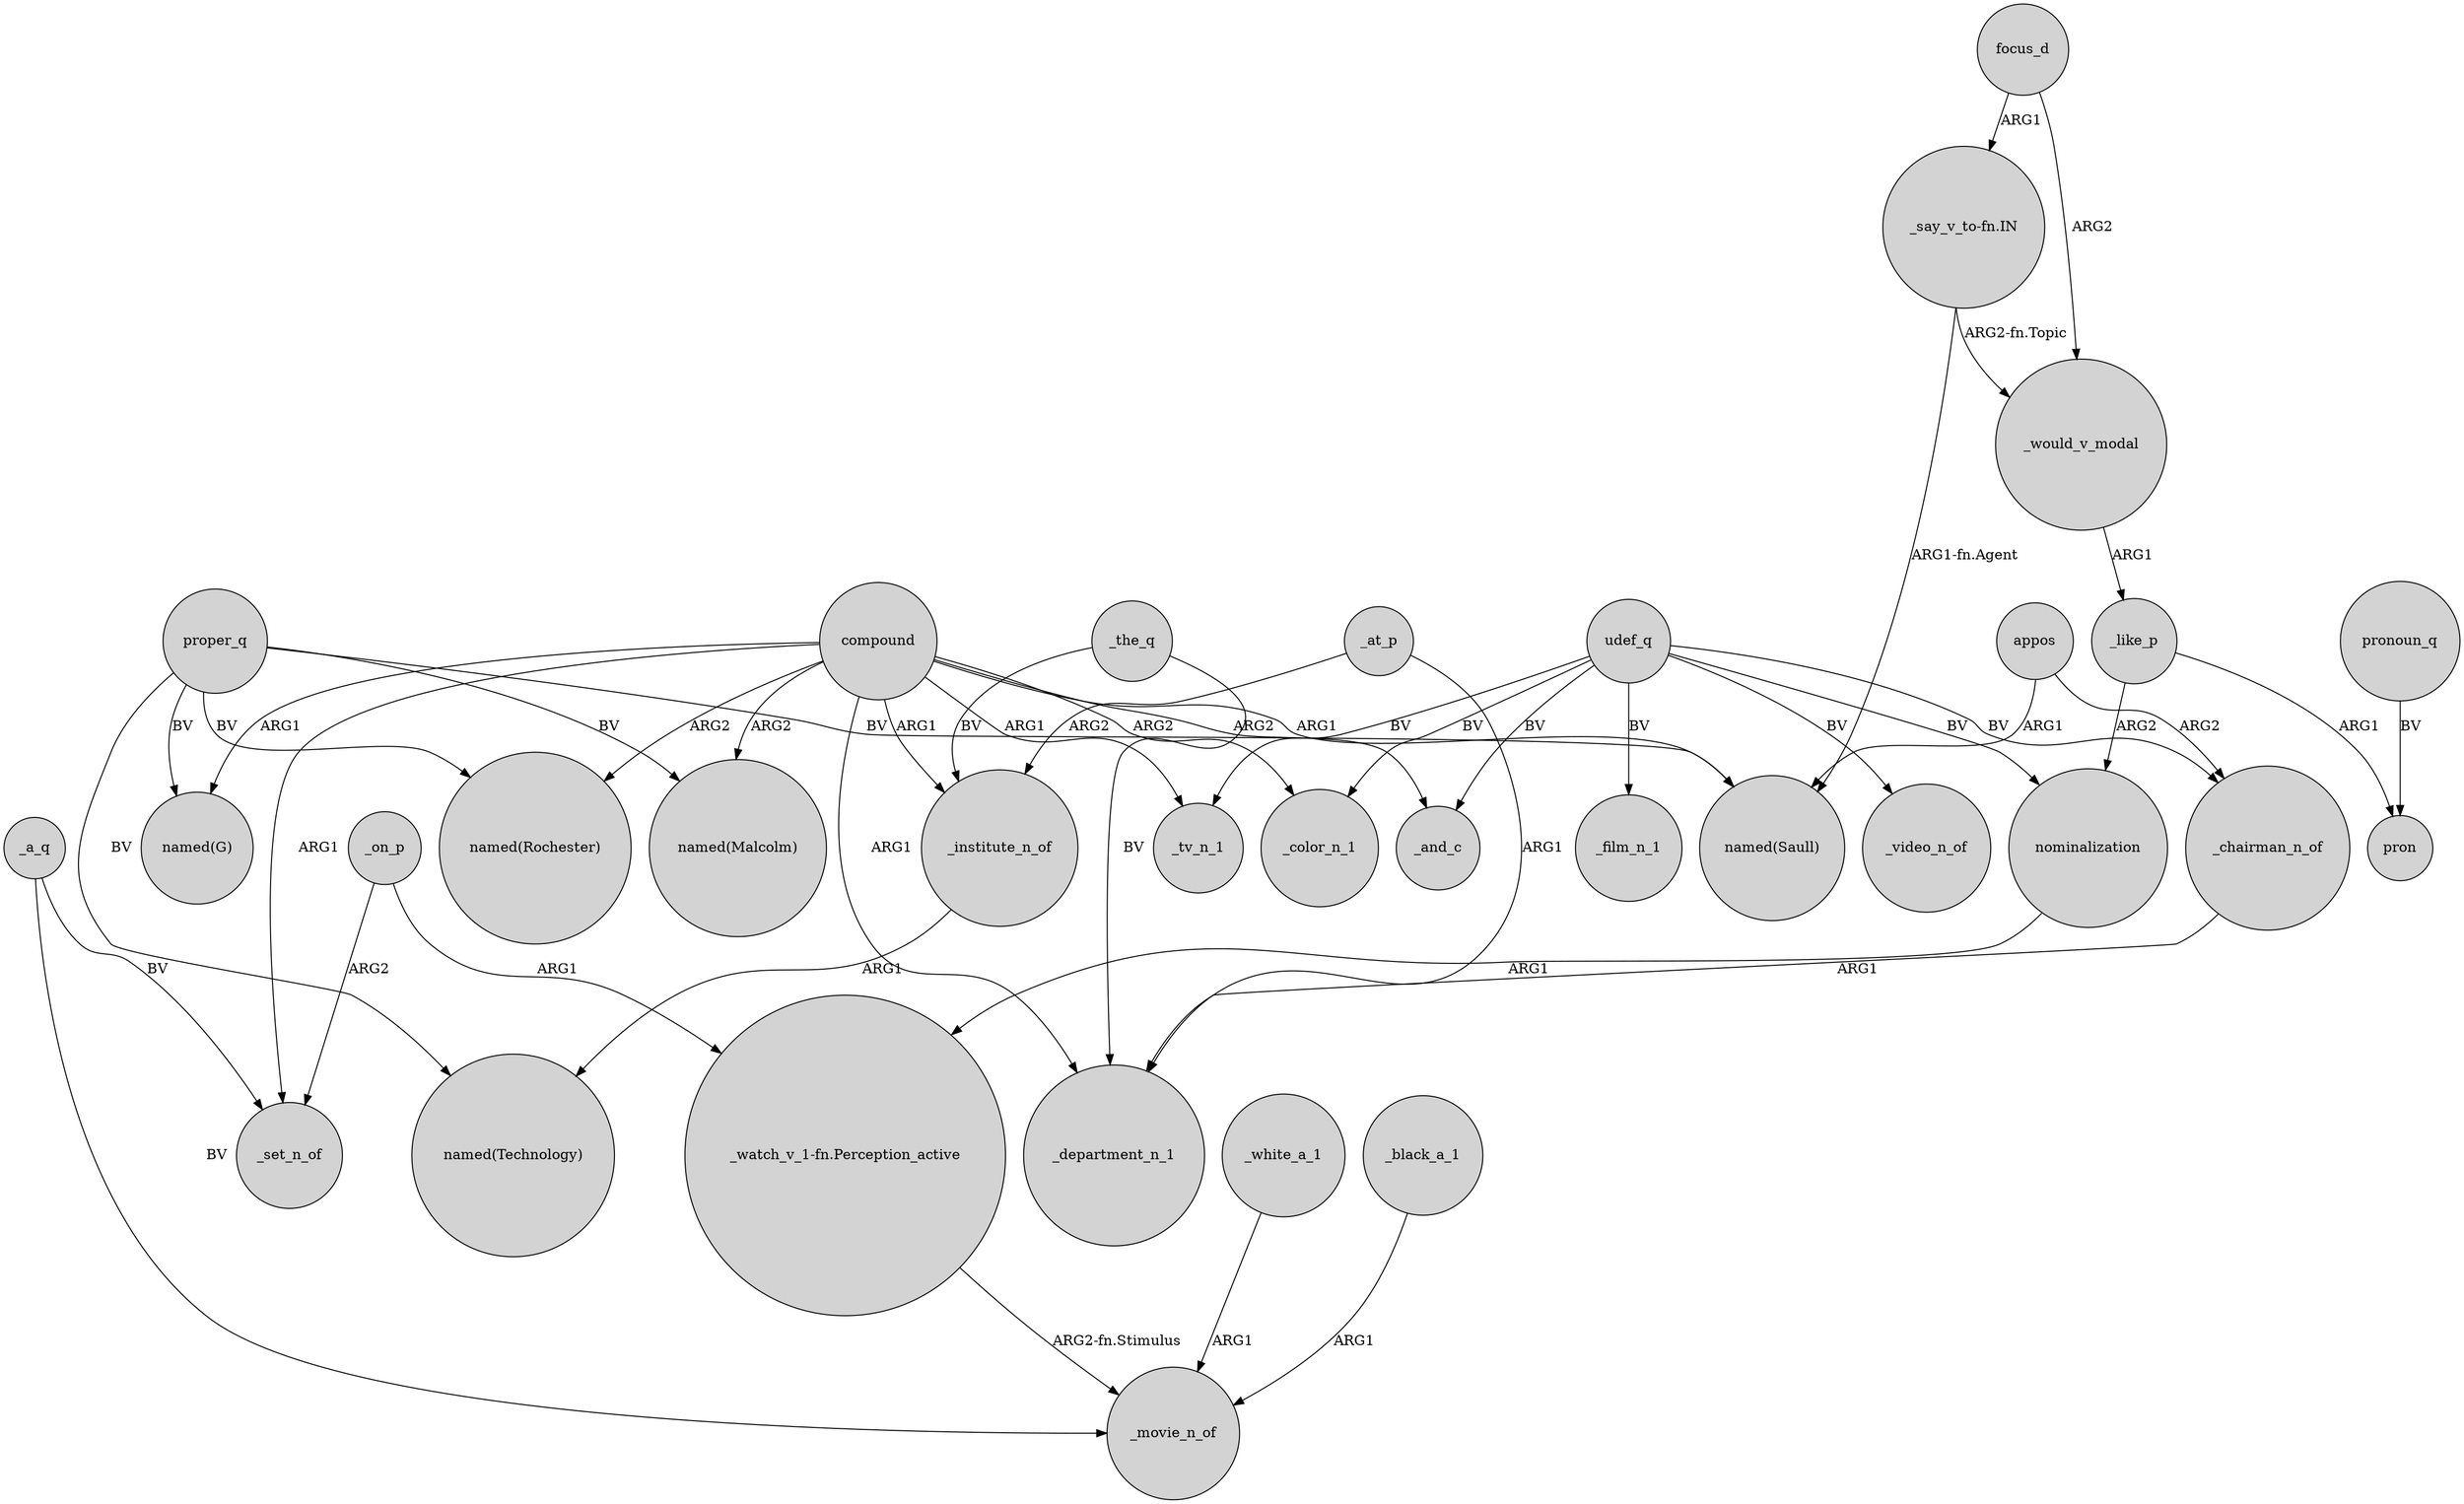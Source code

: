 digraph {
	node [shape=circle style=filled]
	"_say_v_to-fn.IN" -> _would_v_modal [label="ARG2-fn.Topic"]
	proper_q -> "named(Rochester)" [label=BV]
	focus_d -> _would_v_modal [label=ARG2]
	proper_q -> "named(Malcolm)" [label=BV]
	_a_q -> _movie_n_of [label=BV]
	_the_q -> _institute_n_of [label=BV]
	_on_p -> _set_n_of [label=ARG2]
	compound -> "named(G)" [label=ARG1]
	"_watch_v_1-fn.Perception_active" -> _movie_n_of [label="ARG2-fn.Stimulus"]
	nominalization -> "_watch_v_1-fn.Perception_active" [label=ARG1]
	_at_p -> _department_n_1 [label=ARG1]
	udef_q -> _tv_n_1 [label=BV]
	_institute_n_of -> "named(Technology)" [label=ARG1]
	udef_q -> _color_n_1 [label=BV]
	compound -> _set_n_of [label=ARG1]
	compound -> _department_n_1 [label=ARG1]
	_like_p -> pron [label=ARG1]
	_would_v_modal -> _like_p [label=ARG1]
	_white_a_1 -> _movie_n_of [label=ARG1]
	udef_q -> _chairman_n_of [label=BV]
	proper_q -> "named(Saull)" [label=BV]
	_the_q -> _department_n_1 [label=BV]
	_on_p -> "_watch_v_1-fn.Perception_active" [label=ARG1]
	_at_p -> _institute_n_of [label=ARG2]
	_a_q -> _set_n_of [label=BV]
	pronoun_q -> pron [label=BV]
	proper_q -> "named(G)" [label=BV]
	compound -> _and_c [label=ARG2]
	compound -> "named(Rochester)" [label=ARG2]
	appos -> _chairman_n_of [label=ARG2]
	compound -> _tv_n_1 [label=ARG1]
	compound -> _color_n_1 [label=ARG2]
	appos -> "named(Saull)" [label=ARG1]
	compound -> "named(Malcolm)" [label=ARG2]
	udef_q -> _film_n_1 [label=BV]
	udef_q -> nominalization [label=BV]
	"_say_v_to-fn.IN" -> "named(Saull)" [label="ARG1-fn.Agent"]
	_chairman_n_of -> _department_n_1 [label=ARG1]
	proper_q -> "named(Technology)" [label=BV]
	_like_p -> nominalization [label=ARG2]
	_black_a_1 -> _movie_n_of [label=ARG1]
	udef_q -> _video_n_of [label=BV]
	udef_q -> _and_c [label=BV]
	compound -> _institute_n_of [label=ARG1]
	compound -> "named(Saull)" [label=ARG1]
	focus_d -> "_say_v_to-fn.IN" [label=ARG1]
}
